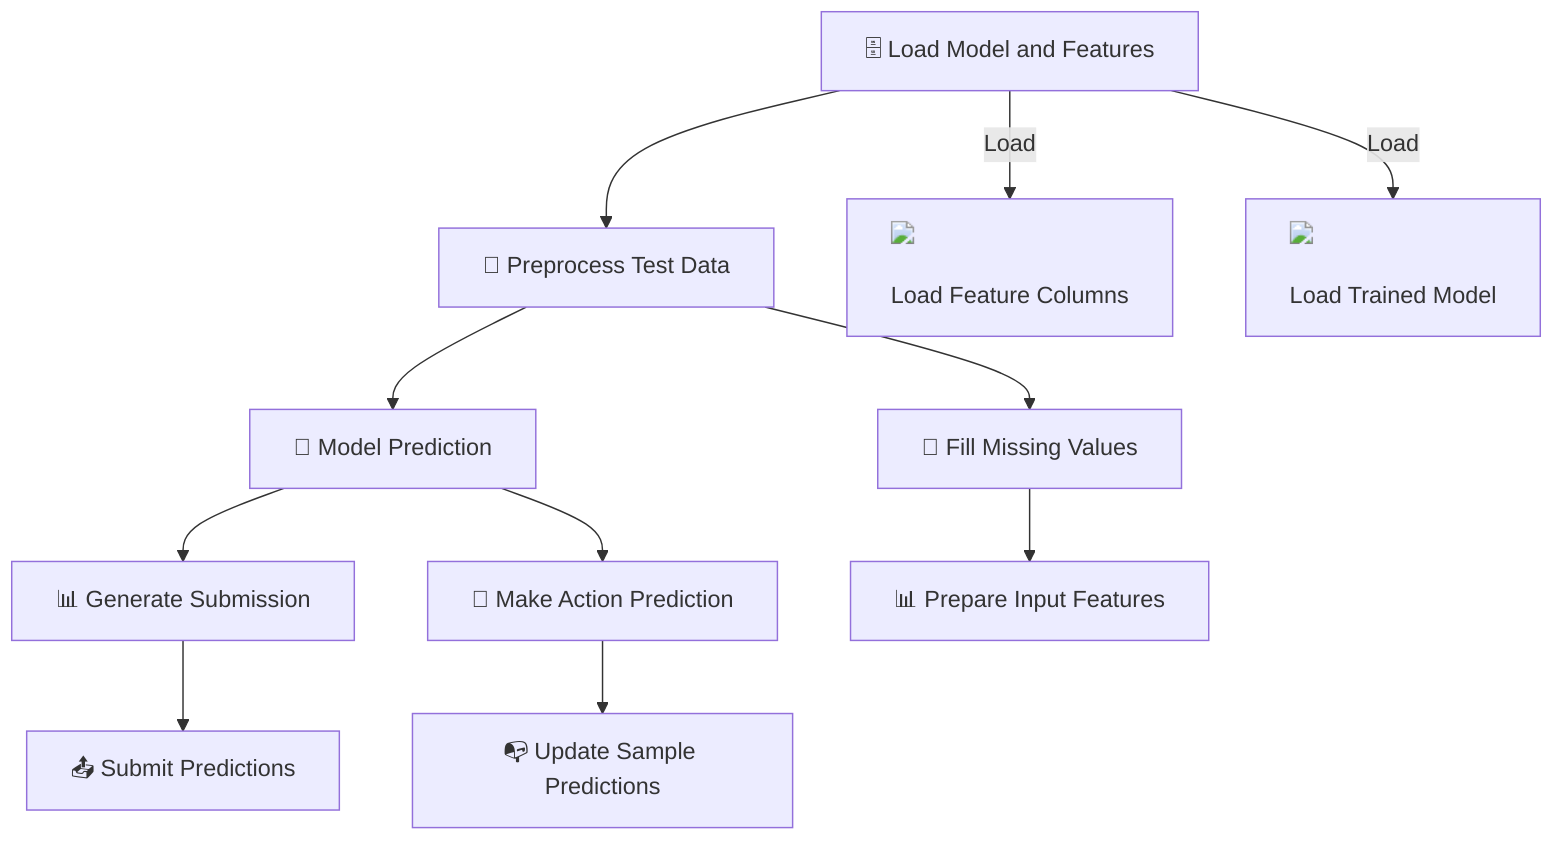 flowchart TD
    A["🗄️ Load Model and Features"] --> B["🔧 Preprocess Test Data"]
    B --> C["🧠 Model Prediction"]
    C --> D["📊 Generate Submission"]
    
    A -->|Load| E["<img src='icons/database.svg' /> <br/> Load Feature Columns"]
    A -->|Load| F["<img src='icons/brain.svg' /> <br/> Load Trained Model"]

    B --> G["🧼 Fill Missing Values"]
    G --> H["📊 Prepare Input Features"]
    
    C --> I["🎯 Make Action Prediction"]
    I --> J["📭 Update Sample Predictions"]

    D --> K["📤 Submit Predictions"]
